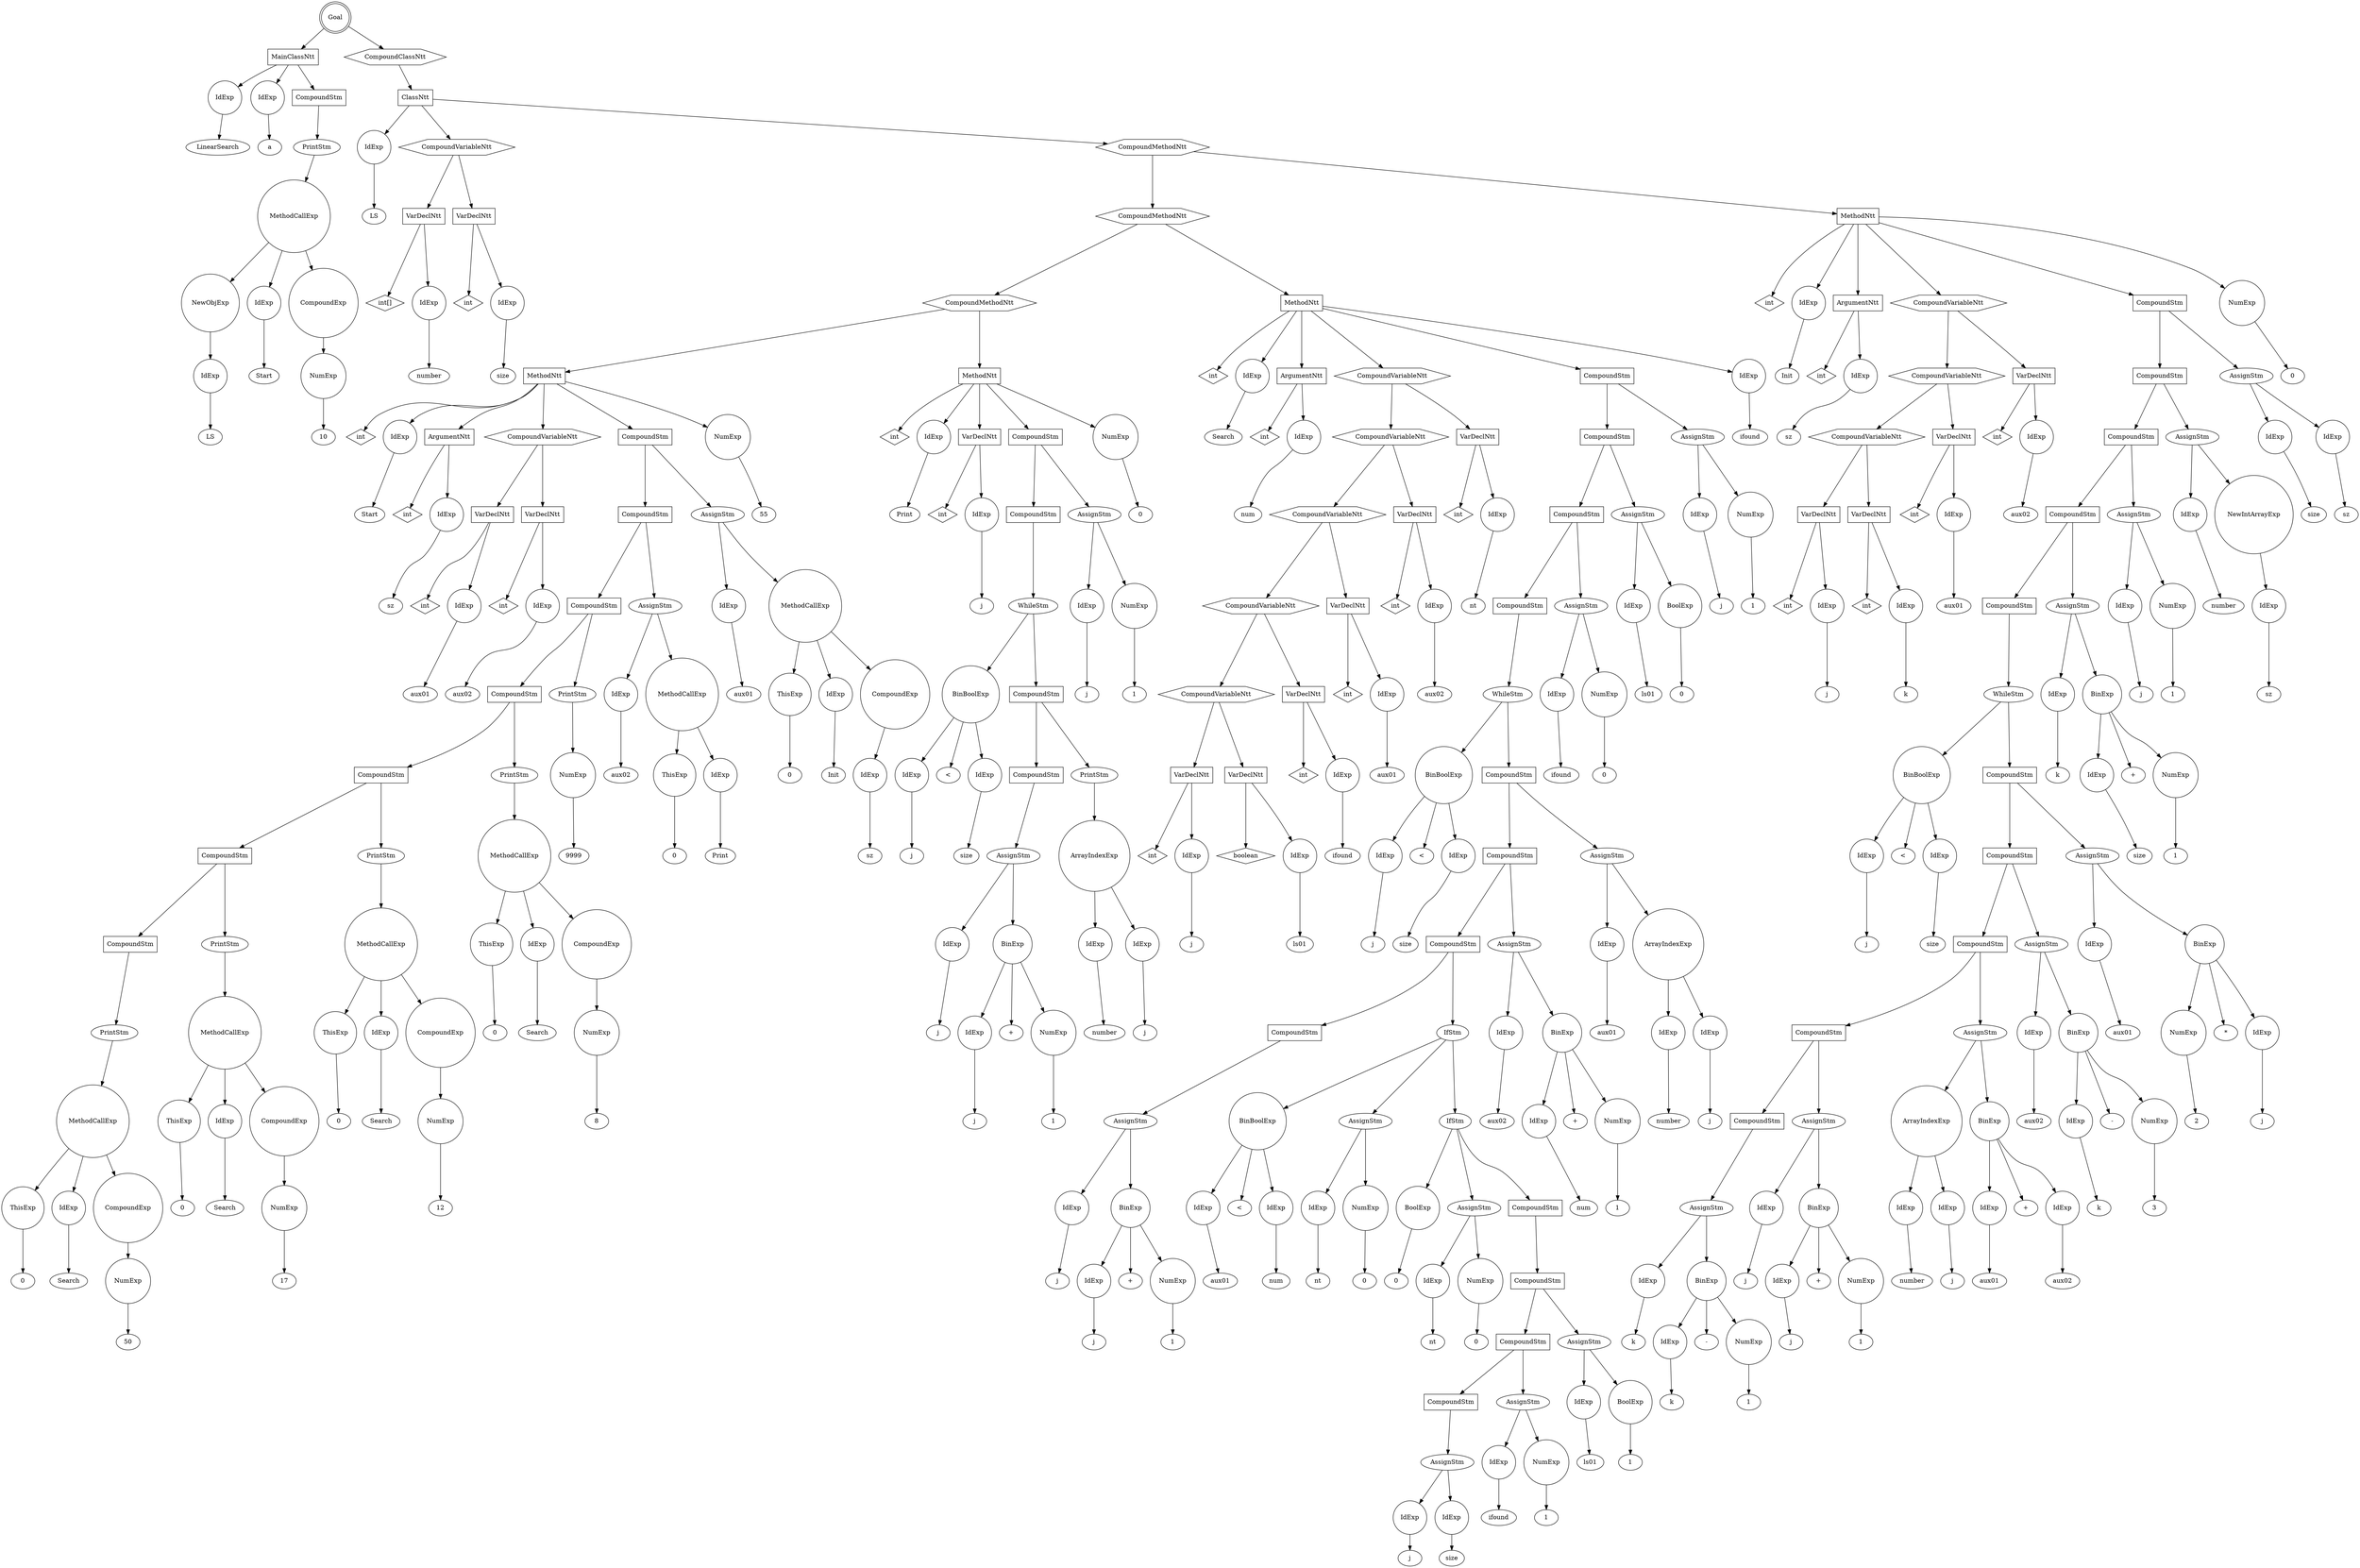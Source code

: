 digraph my_graph {
-1261422848;
-1261422848[label = "Goal", shape = "doublecircle"];
-1261422848->-1261434416;
-1261434416[label = "MainClassNtt", shape = "box"];
-1261434416->-1261433984
-1261433984[label = "IdExp", shape = "circle"];
-1261433984->-1261433968;
-1261433968[label = "LinearSearch"];
-1261434416->-1261434032
-1261434032[label = "IdExp", shape = "circle"];
-1261434032->-1261434016;
-1261434016[label = "a"];
-1261434416->-1261434368;
-1261434368[label = "CompoundStm", shape = "polygon"];
-1261434368->-1259339120;
-1259339120[label = "PrintStm", shape = "ellipse"];
-1259339120->-1261434320
-1261434320[label = "MethodCallExp", shape = "circle"];
-1261434320->-1261434128
-1261434128[label = "NewObjExp", shape = "circle"];
-1261434128->-1261434080
-1261434080[label = "IdExp", shape = "circle"];
-1261434080->-1261434064;
-1261434064[label = "LS"];
-1261434320->-1261434176
-1261434176[label = "IdExp", shape = "circle"];
-1261434176->-1261434160;
-1261434160[label = "Start"];
-1261434320->-1261434272;
-1261434272[label = "CompoundExp", shape = "circle"];
-1261434272->-1261434224
-1261434224[label = "NumExp", shape = "circle"];
-1261434224->-1261434208;
-1261434208[label = "10"];
-1261422848->-1261422800;
-1261422800[label = "CompoundClassNtt", shape = "hexagon"];
-1261422800->-1261422752;
-1261422752[label = "ClassNtt", shape = "box"];
-1261422752->-1261434464
-1261434464[label = "IdExp", shape = "circle"];
-1261434464->-1261434448;
-1261434448[label = "LS"];
-1261422752->-1261434848;
-1261434848[label = "CompoundVariableNtt", shape = "hexagon"];
-1261434848->-1261434608;
-1261434608[label = "VarDeclNtt", shape = "box"];
-1261434608->-1261434512;
-1261434512[label = "int[]", shape = "diamond" ];
-1261434608->-1261434560
-1261434560[label = "IdExp", shape = "circle"];
-1261434560->-1261434544;
-1261434544[label = "number"];
-1261434848->-1261434800;
-1261434800[label = "VarDeclNtt", shape = "box"];
-1261434800->-1261434704;
-1261434704[label = "int", shape = "diamond" ];
-1261434800->-1261434752
-1261434752[label = "IdExp", shape = "circle"];
-1261434752->-1261434736;
-1261434736[label = "size"];
-1261422752->-1261422704;
-1261422704[label = "CompoundMethodNtt", shape = "hexagon"];
-1261422704->-1261425008;
-1261425008[label = "CompoundMethodNtt", shape = "hexagon"];
-1261425008->-1261432688;
-1261432688[label = "CompoundMethodNtt", shape = "hexagon"];
-1261432688->-1250949168;
-1250949168[label = "MethodNtt", shape = "box"];
-1250949168->-1261434896;
-1261434896[label = "int", shape = "diamond" ];
-1250949168->-1261434944
-1261434944[label = "IdExp", shape = "circle"];
-1261434944->-1261434928;
-1261434928[label = "Start"];
-1250949168->-1261435088;
-1261435088[label = "ArgumentNtt", shape = "box"];
-1261435088->-1261434992;
-1261434992[label = "int", shape = "diamond" ];
-1261435088->-1261435040
-1261435040[label = "IdExp", shape = "circle"];
-1261435040->-1261435024;
-1261435024[label = "sz"];
-1250949168->-1261435520;
-1261435520[label = "CompoundVariableNtt", shape = "hexagon"];
-1261435520->-1261435280;
-1261435280[label = "VarDeclNtt", shape = "box"];
-1261435280->-1261435184;
-1261435184[label = "int", shape = "diamond" ];
-1261435280->-1261435232
-1261435232[label = "IdExp", shape = "circle"];
-1261435232->-1261435216;
-1261435216[label = "aux01"];
-1261435520->-1261435472;
-1261435472[label = "VarDeclNtt", shape = "box"];
-1261435472->-1261435376;
-1261435376[label = "int", shape = "diamond" ];
-1261435472->-1261435424
-1261435424[label = "IdExp", shape = "circle"];
-1261435424->-1261435408;
-1261435408[label = "aux02"];
-1250949168->-1261431296;
-1261431296[label = "CompoundStm", shape = "polygon"];
-1261431296->-1261431248;
-1261431248[label = "CompoundStm", shape = "polygon"];
-1261431248->-1261431200;
-1261431200[label = "CompoundStm", shape = "polygon"];
-1261431200->-1261431152;
-1261431152[label = "CompoundStm", shape = "polygon"];
-1261431152->-1261431104;
-1261431104[label = "CompoundStm", shape = "polygon"];
-1261431104->-1261431056;
-1261431056[label = "CompoundStm", shape = "polygon"];
-1261431056->-1261431008;
-1261431008[label = "CompoundStm", shape = "polygon"];
-1261431008->-1259336208;
-1259336208[label = "PrintStm", shape = "ellipse"];
-1259336208->-1261430960
-1261430960[label = "MethodCallExp", shape = "circle"];
-1261430960->-1261436912
-1261436912[label = "ThisExp", shape = "circle"];
-1261436912->-1261436896;
-1261436896[label = "0"];
-1261430960->-1261430816
-1261430816[label = "IdExp", shape = "circle"];
-1261430816->-1261430800;
-1261430800[label = "Search"];
-1261430960->-1261430912;
-1261430912[label = "CompoundExp", shape = "circle"];
-1261430912->-1261430864
-1261430864[label = "NumExp", shape = "circle"];
-1261430864->-1261430848;
-1261430848[label = "50"];
-1261431056->-1259336112;
-1259336112[label = "PrintStm", shape = "ellipse"];
-1259336112->-1261436864
-1261436864[label = "MethodCallExp", shape = "circle"];
-1261436864->-1261436672
-1261436672[label = "ThisExp", shape = "circle"];
-1261436672->-1261436656;
-1261436656[label = "0"];
-1261436864->-1261436720
-1261436720[label = "IdExp", shape = "circle"];
-1261436720->-1261436704;
-1261436704[label = "Search"];
-1261436864->-1261436816;
-1261436816[label = "CompoundExp", shape = "circle"];
-1261436816->-1261436768
-1261436768[label = "NumExp", shape = "circle"];
-1261436768->-1261436752;
-1261436752[label = "17"];
-1261431104->-1259336016;
-1259336016[label = "PrintStm", shape = "ellipse"];
-1259336016->-1261436624
-1261436624[label = "MethodCallExp", shape = "circle"];
-1261436624->-1261436432
-1261436432[label = "ThisExp", shape = "circle"];
-1261436432->-1261436416;
-1261436416[label = "0"];
-1261436624->-1261436480
-1261436480[label = "IdExp", shape = "circle"];
-1261436480->-1261436464;
-1261436464[label = "Search"];
-1261436624->-1261436576;
-1261436576[label = "CompoundExp", shape = "circle"];
-1261436576->-1261436528
-1261436528[label = "NumExp", shape = "circle"];
-1261436528->-1261436512;
-1261436512[label = "12"];
-1261431152->-1259335920;
-1259335920[label = "PrintStm", shape = "ellipse"];
-1259335920->-1261436384
-1261436384[label = "MethodCallExp", shape = "circle"];
-1261436384->-1261436192
-1261436192[label = "ThisExp", shape = "circle"];
-1261436192->-1261436176;
-1261436176[label = "0"];
-1261436384->-1261436240
-1261436240[label = "IdExp", shape = "circle"];
-1261436240->-1261436224;
-1261436224[label = "Search"];
-1261436384->-1261436336;
-1261436336[label = "CompoundExp", shape = "circle"];
-1261436336->-1261436288
-1261436288[label = "NumExp", shape = "circle"];
-1261436288->-1261436272;
-1261436272[label = "8"];
-1261431200->-1259335824;
-1259335824[label = "PrintStm", shape = "ellipse"];
-1259335824->-1261436144
-1261436144[label = "NumExp", shape = "circle"];
-1261436144->-1261436128;
-1261436128[label = "9999"];
-1261431248->-1261436096;
-1261436096[label = "AssignStm", shape = "ellipse"];
-1261436096->-1261435904
-1261435904[label = "IdExp", shape = "circle"];
-1261435904->-1261435888;
-1261435888[label = "aux02"];
-1261436096->-1261436048
-1261436048[label = "MethodCallExp", shape = "circle"];
-1261436048->-1261435952
-1261435952[label = "ThisExp", shape = "circle"];
-1261435952->-1261435936;
-1261435936[label = "0"];
-1261436048->-1261436000
-1261436000[label = "IdExp", shape = "circle"];
-1261436000->-1261435984;
-1261435984[label = "Print"];
-1261431296->-1261435856;
-1261435856[label = "AssignStm", shape = "ellipse"];
-1261435856->-1261435568
-1261435568[label = "IdExp", shape = "circle"];
-1261435568->-1261435552;
-1261435552[label = "aux01"];
-1261435856->-1261435808
-1261435808[label = "MethodCallExp", shape = "circle"];
-1261435808->-1261435616
-1261435616[label = "ThisExp", shape = "circle"];
-1261435616->-1261435600;
-1261435600[label = "0"];
-1261435808->-1261435664
-1261435664[label = "IdExp", shape = "circle"];
-1261435664->-1261435648;
-1261435648[label = "Init"];
-1261435808->-1261435760;
-1261435760[label = "CompoundExp", shape = "circle"];
-1261435760->-1261435712
-1261435712[label = "IdExp", shape = "circle"];
-1261435712->-1261435696;
-1261435696[label = "sz"];
-1250949168->-1261431344
-1261431344[label = "NumExp", shape = "circle"];
-1261431344->-1261431328;
-1261431328[label = "55"];
-1261432688->-1250949296;
-1250949296[label = "MethodNtt", shape = "box"];
-1250949296->-1261431440;
-1261431440[label = "int", shape = "diamond" ];
-1250949296->-1261431488
-1261431488[label = "IdExp", shape = "circle"];
-1261431488->-1261431472;
-1261431472[label = "Print"];
-1250949296->-1261431632;
-1261431632[label = "VarDeclNtt", shape = "box"];
-1261431632->-1261431536;
-1261431536[label = "int", shape = "diamond" ];
-1261431632->-1261431584
-1261431584[label = "IdExp", shape = "circle"];
-1261431584->-1261431568;
-1261431568[label = "j"];
-1250949296->-1261432592;
-1261432592[label = "CompoundStm", shape = "polygon"];
-1261432592->-1261432544;
-1261432544[label = "CompoundStm", shape = "polygon"];
-1261432544->-1261432496;
-1261432496[label = "WhileStm", shape = "ellipse"];
-1261432496->-1261431968;
-1261431968[label = "BinBoolExp", shape = "circle"];
-1261431968->-1261431872
-1261431872[label = "IdExp", shape = "circle"];
-1261431872->-1261431856;
-1261431856[label = "j"];
-1261431968->-1261431944;
-1261431944[label = "<" ];
-1261431968->-1261431920
-1261431920[label = "IdExp", shape = "circle"];
-1261431920->-1261431904;
-1261431904[label = "size"];
-1261432496->-1261432448;
-1261432448[label = "CompoundStm", shape = "polygon"];
-1261432448->-1261432400;
-1261432400[label = "CompoundStm", shape = "polygon"];
-1261432400->-1261432352;
-1261432352[label = "AssignStm", shape = "ellipse"];
-1261432352->-1261432160
-1261432160[label = "IdExp", shape = "circle"];
-1261432160->-1261432144;
-1261432144[label = "j"];
-1261432352->-1261432304;
-1261432304[label = "BinExp", shape = "circle"];
-1261432304->-1261432208
-1261432208[label = "IdExp", shape = "circle"];
-1261432208->-1261432192;
-1261432192[label = "j"];
-1261432304->-1261432280;
-1261432280[label = "+" ];
-1261432304->-1261432256
-1261432256[label = "NumExp", shape = "circle"];
-1261432256->-1261432240;
-1261432240[label = "1"];
-1261432448->-1259336688;
-1259336688[label = "PrintStm", shape = "ellipse"];
-1259336688->-1261432112
-1261432112[label = "ArrayIndexExp", shape = "circle"];
-1261432112->-1261432016
-1261432016[label = "IdExp", shape = "circle"];
-1261432016->-1261432000;
-1261432000[label = "number"];
-1261432112->-1261432064
-1261432064[label = "IdExp", shape = "circle"];
-1261432064->-1261432048;
-1261432048[label = "j"];
-1261432592->-1261431824;
-1261431824[label = "AssignStm", shape = "ellipse"];
-1261431824->-1261431728
-1261431728[label = "IdExp", shape = "circle"];
-1261431728->-1261431712;
-1261431712[label = "j"];
-1261431824->-1261431776
-1261431776[label = "NumExp", shape = "circle"];
-1261431776->-1261431760;
-1261431760[label = "1"];
-1250949296->-1261432640
-1261432640[label = "NumExp", shape = "circle"];
-1261432640->-1261432624;
-1261432624[label = "0"];
-1261425008->-1250949616;
-1250949616[label = "MethodNtt", shape = "box"];
-1250949616->-1261432736;
-1261432736[label = "int", shape = "diamond" ];
-1250949616->-1261432784
-1261432784[label = "IdExp", shape = "circle"];
-1261432784->-1261432768;
-1261432768[label = "Search"];
-1250949616->-1261432928;
-1261432928[label = "ArgumentNtt", shape = "box"];
-1261432928->-1261432832;
-1261432832[label = "int", shape = "diamond" ];
-1261432928->-1261432880
-1261432880[label = "IdExp", shape = "circle"];
-1261432880->-1261432864;
-1261432864[label = "num"];
-1250949616->-1261427984;
-1261427984[label = "CompoundVariableNtt", shape = "hexagon"];
-1261427984->-1261427792;
-1261427792[label = "CompoundVariableNtt", shape = "hexagon"];
-1261427792->-1261433744;
-1261433744[label = "CompoundVariableNtt", shape = "hexagon"];
-1261433744->-1261433552;
-1261433552[label = "CompoundVariableNtt", shape = "hexagon"];
-1261433552->-1261433360;
-1261433360[label = "CompoundVariableNtt", shape = "hexagon"];
-1261433360->-1261433120;
-1261433120[label = "VarDeclNtt", shape = "box"];
-1261433120->-1261433024;
-1261433024[label = "int", shape = "diamond" ];
-1261433120->-1261433072
-1261433072[label = "IdExp", shape = "circle"];
-1261433072->-1261433056;
-1261433056[label = "j"];
-1261433360->-1261433312;
-1261433312[label = "VarDeclNtt", shape = "box"];
-1261433312->-1261433216;
-1261433216[label = "boolean", shape = "diamond" ];
-1261433312->-1261433264
-1261433264[label = "IdExp", shape = "circle"];
-1261433264->-1261433248;
-1261433248[label = "ls01"];
-1261433552->-1261433504;
-1261433504[label = "VarDeclNtt", shape = "box"];
-1261433504->-1261433408;
-1261433408[label = "int", shape = "diamond" ];
-1261433504->-1261433456
-1261433456[label = "IdExp", shape = "circle"];
-1261433456->-1261433440;
-1261433440[label = "ifound"];
-1261433744->-1261433696;
-1261433696[label = "VarDeclNtt", shape = "box"];
-1261433696->-1261433600;
-1261433600[label = "int", shape = "diamond" ];
-1261433696->-1261433648
-1261433648[label = "IdExp", shape = "circle"];
-1261433648->-1261433632;
-1261433632[label = "aux01"];
-1261427792->-1261427744;
-1261427744[label = "VarDeclNtt", shape = "box"];
-1261427744->-1261433792;
-1261433792[label = "int", shape = "diamond" ];
-1261427744->-1261433840
-1261433840[label = "IdExp", shape = "circle"];
-1261433840->-1261433824;
-1261433824[label = "aux02"];
-1261427984->-1261427936;
-1261427936[label = "VarDeclNtt", shape = "box"];
-1261427936->-1261427840;
-1261427840[label = "int", shape = "diamond" ];
-1261427936->-1261427888
-1261427888[label = "IdExp", shape = "circle"];
-1261427888->-1261427872;
-1261427872[label = "nt"];
-1250949616->-1261424912;
-1261424912[label = "CompoundStm", shape = "polygon"];
-1261424912->-1261424864;
-1261424864[label = "CompoundStm", shape = "polygon"];
-1261424864->-1261424816;
-1261424816[label = "CompoundStm", shape = "polygon"];
-1261424816->-1261424768;
-1261424768[label = "CompoundStm", shape = "polygon"];
-1261424768->-1261424720;
-1261424720[label = "WhileStm", shape = "ellipse"];
-1261424720->-1261428560;
-1261428560[label = "BinBoolExp", shape = "circle"];
-1261428560->-1261428464
-1261428464[label = "IdExp", shape = "circle"];
-1261428464->-1261428448;
-1261428448[label = "j"];
-1261428560->-1261428536;
-1261428536[label = "<" ];
-1261428560->-1261428512
-1261428512[label = "IdExp", shape = "circle"];
-1261428512->-1261428496;
-1261428496[label = "size"];
-1261424720->-1261424672;
-1261424672[label = "CompoundStm", shape = "polygon"];
-1261424672->-1261430768;
-1261430768[label = "CompoundStm", shape = "polygon"];
-1261430768->-1261430720;
-1261430720[label = "CompoundStm", shape = "polygon"];
-1261430720->-1261430672;
-1261430672[label = "CompoundStm", shape = "polygon"];
-1261430672->-1261430624;
-1261430624[label = "AssignStm", shape = "ellipse"];
-1261430624->-1261430432
-1261430432[label = "IdExp", shape = "circle"];
-1261430432->-1261430416;
-1261430416[label = "j"];
-1261430624->-1261430576;
-1261430576[label = "BinExp", shape = "circle"];
-1261430576->-1261430480
-1261430480[label = "IdExp", shape = "circle"];
-1261430480->-1261430464;
-1261430464[label = "j"];
-1261430576->-1261430552;
-1261430552[label = "+" ];
-1261430576->-1261430528
-1261430528[label = "NumExp", shape = "circle"];
-1261430528->-1261430512;
-1261430512[label = "1"];
-1261430720->-1261430384;
-1261430384[label = "IfStm", shape = "ellipse"];
-1261430384->-1261429184;
-1261429184[label = "BinBoolExp", shape = "circle"];
-1261429184->-1261429088
-1261429088[label = "IdExp", shape = "circle"];
-1261429088->-1261429072;
-1261429072[label = "aux01"];
-1261429184->-1261429160;
-1261429160[label = "<" ];
-1261429184->-1261429136
-1261429136[label = "IdExp", shape = "circle"];
-1261429136->-1261429120;
-1261429120[label = "num"];
-1261430384->-1261429328;
-1261429328[label = "AssignStm", shape = "ellipse"];
-1261429328->-1261429232
-1261429232[label = "IdExp", shape = "circle"];
-1261429232->-1261429216;
-1261429216[label = "nt"];
-1261429328->-1261429280
-1261429280[label = "NumExp", shape = "circle"];
-1261429280->-1261429264;
-1261429264[label = "0"];
-1261430384->-1261430336;
-1261430336[label = "IfStm", shape = "ellipse"];
-1261430336->-1261429520
-1261429520[label = "BoolExp", shape = "circle"];
-1261429520->-1261429504;
-1261429504[label = "0"];
-1261430336->-1261429664;
-1261429664[label = "AssignStm", shape = "ellipse"];
-1261429664->-1261429568
-1261429568[label = "IdExp", shape = "circle"];
-1261429568->-1261429552;
-1261429552[label = "nt"];
-1261429664->-1261429616
-1261429616[label = "NumExp", shape = "circle"];
-1261429616->-1261429600;
-1261429600[label = "0"];
-1261430336->-1261430288;
-1261430288[label = "CompoundStm", shape = "polygon"];
-1261430288->-1261430240;
-1261430240[label = "CompoundStm", shape = "polygon"];
-1261430240->-1261430192;
-1261430192[label = "CompoundStm", shape = "polygon"];
-1261430192->-1261430144;
-1261430144[label = "CompoundStm", shape = "polygon"];
-1261430144->-1261430096;
-1261430096[label = "AssignStm", shape = "ellipse"];
-1261430096->-1261430000
-1261430000[label = "IdExp", shape = "circle"];
-1261430000->-1261429984;
-1261429984[label = "j"];
-1261430096->-1261430048
-1261430048[label = "IdExp", shape = "circle"];
-1261430048->-1261430032;
-1261430032[label = "size"];
-1261430192->-1261429952;
-1261429952[label = "AssignStm", shape = "ellipse"];
-1261429952->-1261429856
-1261429856[label = "IdExp", shape = "circle"];
-1261429856->-1261429840;
-1261429840[label = "ifound"];
-1261429952->-1261429904
-1261429904[label = "NumExp", shape = "circle"];
-1261429904->-1261429888;
-1261429888[label = "1"];
-1261430240->-1261429808;
-1261429808[label = "AssignStm", shape = "ellipse"];
-1261429808->-1261429712
-1261429712[label = "IdExp", shape = "circle"];
-1261429712->-1261429696;
-1261429696[label = "ls01"];
-1261429808->-1261429760
-1261429760[label = "BoolExp", shape = "circle"];
-1261429760->-1261429744;
-1261429744[label = "1"];
-1261430768->-1261429040;
-1261429040[label = "AssignStm", shape = "ellipse"];
-1261429040->-1261428848
-1261428848[label = "IdExp", shape = "circle"];
-1261428848->-1261428832;
-1261428832[label = "aux02"];
-1261429040->-1261428992;
-1261428992[label = "BinExp", shape = "circle"];
-1261428992->-1261428896
-1261428896[label = "IdExp", shape = "circle"];
-1261428896->-1261428880;
-1261428880[label = "num"];
-1261428992->-1261428968;
-1261428968[label = "+" ];
-1261428992->-1261428944
-1261428944[label = "NumExp", shape = "circle"];
-1261428944->-1261428928;
-1261428928[label = "1"];
-1261424672->-1261428800;
-1261428800[label = "AssignStm", shape = "ellipse"];
-1261428800->-1261428608
-1261428608[label = "IdExp", shape = "circle"];
-1261428608->-1261428592;
-1261428592[label = "aux01"];
-1261428800->-1261428752
-1261428752[label = "ArrayIndexExp", shape = "circle"];
-1261428752->-1261428656
-1261428656[label = "IdExp", shape = "circle"];
-1261428656->-1261428640;
-1261428640[label = "number"];
-1261428752->-1261428704
-1261428704[label = "IdExp", shape = "circle"];
-1261428704->-1261428688;
-1261428688[label = "j"];
-1261424816->-1261428416;
-1261428416[label = "AssignStm", shape = "ellipse"];
-1261428416->-1261428320
-1261428320[label = "IdExp", shape = "circle"];
-1261428320->-1261428304;
-1261428304[label = "ifound"];
-1261428416->-1261428368
-1261428368[label = "NumExp", shape = "circle"];
-1261428368->-1261428352;
-1261428352[label = "0"];
-1261424864->-1261428272;
-1261428272[label = "AssignStm", shape = "ellipse"];
-1261428272->-1261428176
-1261428176[label = "IdExp", shape = "circle"];
-1261428176->-1261428160;
-1261428160[label = "ls01"];
-1261428272->-1261428224
-1261428224[label = "BoolExp", shape = "circle"];
-1261428224->-1261428208;
-1261428208[label = "0"];
-1261424912->-1261428128;
-1261428128[label = "AssignStm", shape = "ellipse"];
-1261428128->-1261428032
-1261428032[label = "IdExp", shape = "circle"];
-1261428032->-1261428016;
-1261428016[label = "j"];
-1261428128->-1261428080
-1261428080[label = "NumExp", shape = "circle"];
-1261428080->-1261428064;
-1261428064[label = "1"];
-1250949616->-1261424960
-1261424960[label = "IdExp", shape = "circle"];
-1261424960->-1261424944;
-1261424944[label = "ifound"];
-1261422704->-1250949744;
-1250949744[label = "MethodNtt", shape = "box"];
-1250949744->-1261425056;
-1261425056[label = "int", shape = "diamond" ];
-1250949744->-1261425104
-1261425104[label = "IdExp", shape = "circle"];
-1261425104->-1261425088;
-1261425088[label = "Init"];
-1250949744->-1261425248;
-1261425248[label = "ArgumentNtt", shape = "box"];
-1261425248->-1261425152;
-1261425152[label = "int", shape = "diamond" ];
-1261425248->-1261425200
-1261425200[label = "IdExp", shape = "circle"];
-1261425200->-1261425184;
-1261425184[label = "sz"];
-1250949744->-1261426064;
-1261426064[label = "CompoundVariableNtt", shape = "hexagon"];
-1261426064->-1261425872;
-1261425872[label = "CompoundVariableNtt", shape = "hexagon"];
-1261425872->-1261425680;
-1261425680[label = "CompoundVariableNtt", shape = "hexagon"];
-1261425680->-1261425440;
-1261425440[label = "VarDeclNtt", shape = "box"];
-1261425440->-1261425344;
-1261425344[label = "int", shape = "diamond" ];
-1261425440->-1261425392
-1261425392[label = "IdExp", shape = "circle"];
-1261425392->-1261425376;
-1261425376[label = "j"];
-1261425680->-1261425632;
-1261425632[label = "VarDeclNtt", shape = "box"];
-1261425632->-1261425536;
-1261425536[label = "int", shape = "diamond" ];
-1261425632->-1261425584
-1261425584[label = "IdExp", shape = "circle"];
-1261425584->-1261425568;
-1261425568[label = "k"];
-1261425872->-1261425824;
-1261425824[label = "VarDeclNtt", shape = "box"];
-1261425824->-1261425728;
-1261425728[label = "int", shape = "diamond" ];
-1261425824->-1261425776
-1261425776[label = "IdExp", shape = "circle"];
-1261425776->-1261425760;
-1261425760[label = "aux01"];
-1261426064->-1261426016;
-1261426016[label = "VarDeclNtt", shape = "box"];
-1261426016->-1261425920;
-1261425920[label = "int", shape = "diamond" ];
-1261426016->-1261425968
-1261425968[label = "IdExp", shape = "circle"];
-1261425968->-1261425952;
-1261425952[label = "aux02"];
-1250949744->-1261422608;
-1261422608[label = "CompoundStm", shape = "polygon"];
-1261422608->-1261422560;
-1261422560[label = "CompoundStm", shape = "polygon"];
-1261422560->-1261422512;
-1261422512[label = "CompoundStm", shape = "polygon"];
-1261422512->-1261422464;
-1261422464[label = "CompoundStm", shape = "polygon"];
-1261422464->-1261422416;
-1261422416[label = "CompoundStm", shape = "polygon"];
-1261422416->-1261422368;
-1261422368[label = "WhileStm", shape = "ellipse"];
-1261422368->-1261426928;
-1261426928[label = "BinBoolExp", shape = "circle"];
-1261426928->-1261426832
-1261426832[label = "IdExp", shape = "circle"];
-1261426832->-1261426816;
-1261426816[label = "j"];
-1261426928->-1261426904;
-1261426904[label = "<" ];
-1261426928->-1261426880
-1261426880[label = "IdExp", shape = "circle"];
-1261426880->-1261426864;
-1261426864[label = "size"];
-1261422368->-1261422320;
-1261422320[label = "CompoundStm", shape = "polygon"];
-1261422320->-1261422272;
-1261422272[label = "CompoundStm", shape = "polygon"];
-1261422272->-1261422224;
-1261422224[label = "CompoundStm", shape = "polygon"];
-1261422224->-1261422176;
-1261422176[label = "CompoundStm", shape = "polygon"];
-1261422176->-1261422128;
-1261422128[label = "CompoundStm", shape = "polygon"];
-1261422128->-1261422080;
-1261422080[label = "AssignStm", shape = "ellipse"];
-1261422080->-1261421888
-1261421888[label = "IdExp", shape = "circle"];
-1261421888->-1261421872;
-1261421872[label = "k"];
-1261422080->-1261422032;
-1261422032[label = "BinExp", shape = "circle"];
-1261422032->-1261421936
-1261421936[label = "IdExp", shape = "circle"];
-1261421936->-1261421920;
-1261421920[label = "k"];
-1261422032->-1261422008;
-1261422008[label = "-" ];
-1261422032->-1261421984
-1261421984[label = "NumExp", shape = "circle"];
-1261421984->-1261421968;
-1261421968[label = "1"];
-1261422176->-1261421840;
-1261421840[label = "AssignStm", shape = "ellipse"];
-1261421840->-1261421648
-1261421648[label = "IdExp", shape = "circle"];
-1261421648->-1261421632;
-1261421632[label = "j"];
-1261421840->-1261421792;
-1261421792[label = "BinExp", shape = "circle"];
-1261421792->-1261421696
-1261421696[label = "IdExp", shape = "circle"];
-1261421696->-1261421680;
-1261421680[label = "j"];
-1261421792->-1261421768;
-1261421768[label = "+" ];
-1261421792->-1261421744
-1261421744[label = "NumExp", shape = "circle"];
-1261421744->-1261421728;
-1261421728[label = "1"];
-1261422224->-1261421600;
-1261421600[label = "AssignStm", shape = "ellipse"];
-1261421600->-1261427552
-1261427552[label = "ArrayIndexExp", shape = "circle"];
-1261427552->-1261427456
-1261427456[label = "IdExp", shape = "circle"];
-1261427456->-1261427440;
-1261427440[label = "number"];
-1261427552->-1261427504
-1261427504[label = "IdExp", shape = "circle"];
-1261427504->-1261427488;
-1261427488[label = "j"];
-1261421600->-1261427696;
-1261427696[label = "BinExp", shape = "circle"];
-1261427696->-1261427600
-1261427600[label = "IdExp", shape = "circle"];
-1261427600->-1261427584;
-1261427584[label = "aux01"];
-1261427696->-1261427672;
-1261427672[label = "+" ];
-1261427696->-1261427648
-1261427648[label = "IdExp", shape = "circle"];
-1261427648->-1261427632;
-1261427632[label = "aux02"];
-1261422272->-1261427408;
-1261427408[label = "AssignStm", shape = "ellipse"];
-1261427408->-1261427216
-1261427216[label = "IdExp", shape = "circle"];
-1261427216->-1261427200;
-1261427200[label = "aux02"];
-1261427408->-1261427360;
-1261427360[label = "BinExp", shape = "circle"];
-1261427360->-1261427264
-1261427264[label = "IdExp", shape = "circle"];
-1261427264->-1261427248;
-1261427248[label = "k"];
-1261427360->-1261427336;
-1261427336[label = "-" ];
-1261427360->-1261427312
-1261427312[label = "NumExp", shape = "circle"];
-1261427312->-1261427296;
-1261427296[label = "3"];
-1261422320->-1261427168;
-1261427168[label = "AssignStm", shape = "ellipse"];
-1261427168->-1261426976
-1261426976[label = "IdExp", shape = "circle"];
-1261426976->-1261426960;
-1261426960[label = "aux01"];
-1261427168->-1261427120;
-1261427120[label = "BinExp", shape = "circle"];
-1261427120->-1261427024
-1261427024[label = "NumExp", shape = "circle"];
-1261427024->-1261427008;
-1261427008[label = "2"];
-1261427120->-1261427096;
-1261427096[label = "*" ];
-1261427120->-1261427072
-1261427072[label = "IdExp", shape = "circle"];
-1261427072->-1261427056;
-1261427056[label = "j"];
-1261422464->-1261426784;
-1261426784[label = "AssignStm", shape = "ellipse"];
-1261426784->-1261426592
-1261426592[label = "IdExp", shape = "circle"];
-1261426592->-1261426576;
-1261426576[label = "k"];
-1261426784->-1261426736;
-1261426736[label = "BinExp", shape = "circle"];
-1261426736->-1261426640
-1261426640[label = "IdExp", shape = "circle"];
-1261426640->-1261426624;
-1261426624[label = "size"];
-1261426736->-1261426712;
-1261426712[label = "+" ];
-1261426736->-1261426688
-1261426688[label = "NumExp", shape = "circle"];
-1261426688->-1261426672;
-1261426672[label = "1"];
-1261422512->-1261426544;
-1261426544[label = "AssignStm", shape = "ellipse"];
-1261426544->-1261426448
-1261426448[label = "IdExp", shape = "circle"];
-1261426448->-1261426432;
-1261426432[label = "j"];
-1261426544->-1261426496
-1261426496[label = "NumExp", shape = "circle"];
-1261426496->-1261426480;
-1261426480[label = "1"];
-1261422560->-1261426400;
-1261426400[label = "AssignStm", shape = "ellipse"];
-1261426400->-1261426256
-1261426256[label = "IdExp", shape = "circle"];
-1261426256->-1261426240;
-1261426240[label = "number"];
-1261426400->-1261426352
-1261426352[label = "NewIntArrayExp", shape = "circle"];
-1261426352->-1261426304
-1261426304[label = "IdExp", shape = "circle"];
-1261426304->-1261426288;
-1261426288[label = "sz"];
-1261422608->-1261426208;
-1261426208[label = "AssignStm", shape = "ellipse"];
-1261426208->-1261426112
-1261426112[label = "IdExp", shape = "circle"];
-1261426112->-1261426096;
-1261426096[label = "size"];
-1261426208->-1261426160
-1261426160[label = "IdExp", shape = "circle"];
-1261426160->-1261426144;
-1261426144[label = "sz"];
-1250949744->-1261422656
-1261422656[label = "NumExp", shape = "circle"];
-1261422656->-1261422640;
-1261422640[label = "0"];

}